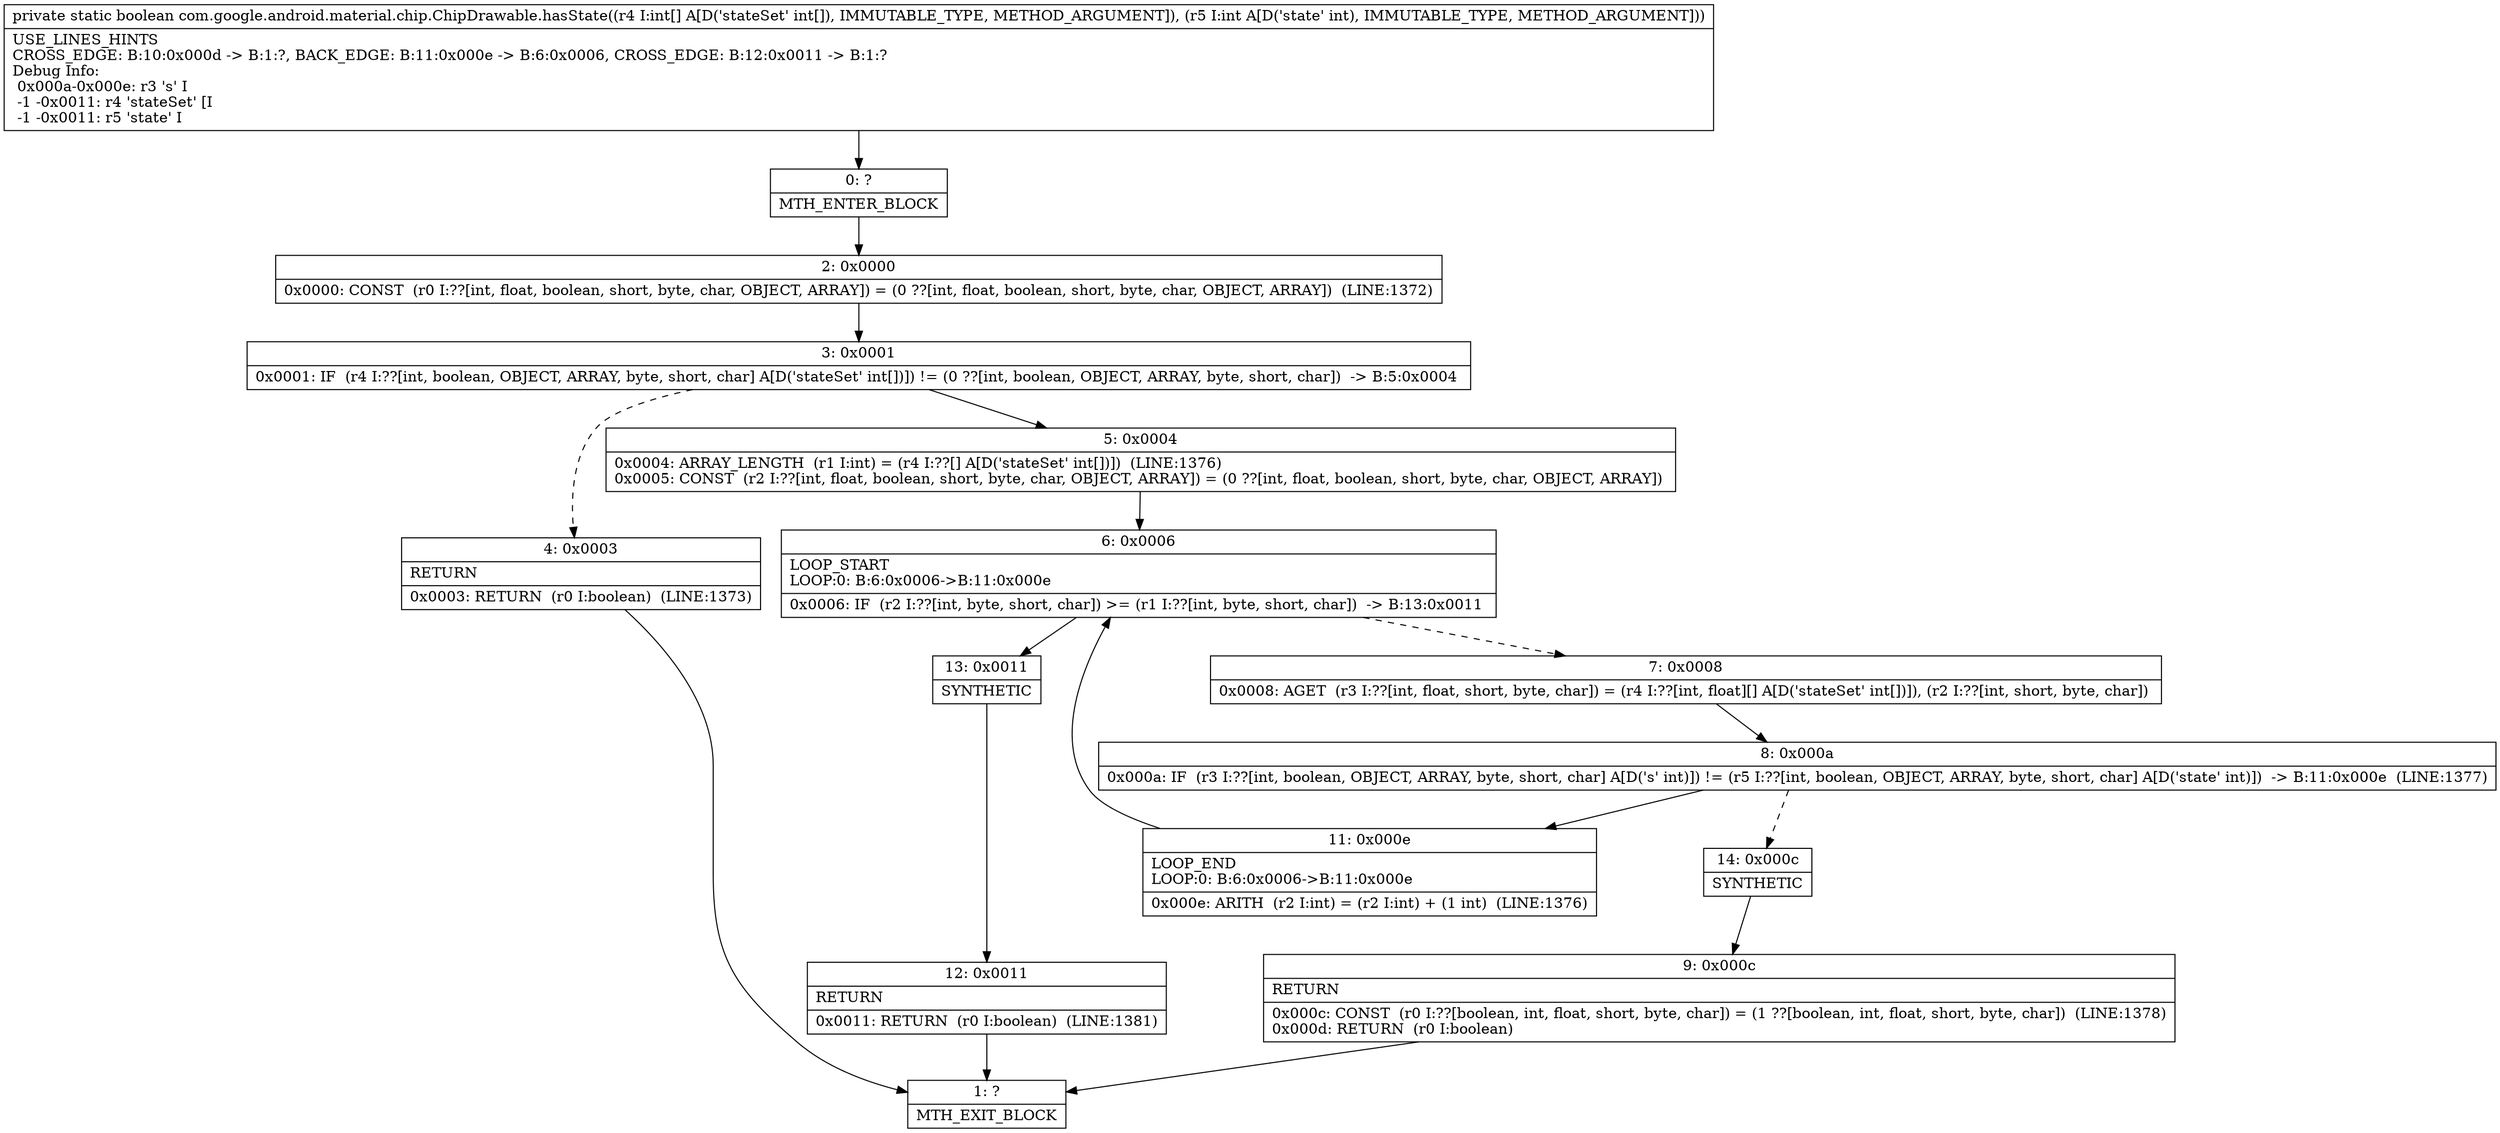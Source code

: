 digraph "CFG forcom.google.android.material.chip.ChipDrawable.hasState([II)Z" {
Node_0 [shape=record,label="{0\:\ ?|MTH_ENTER_BLOCK\l}"];
Node_2 [shape=record,label="{2\:\ 0x0000|0x0000: CONST  (r0 I:??[int, float, boolean, short, byte, char, OBJECT, ARRAY]) = (0 ??[int, float, boolean, short, byte, char, OBJECT, ARRAY])  (LINE:1372)\l}"];
Node_3 [shape=record,label="{3\:\ 0x0001|0x0001: IF  (r4 I:??[int, boolean, OBJECT, ARRAY, byte, short, char] A[D('stateSet' int[])]) != (0 ??[int, boolean, OBJECT, ARRAY, byte, short, char])  \-\> B:5:0x0004 \l}"];
Node_4 [shape=record,label="{4\:\ 0x0003|RETURN\l|0x0003: RETURN  (r0 I:boolean)  (LINE:1373)\l}"];
Node_1 [shape=record,label="{1\:\ ?|MTH_EXIT_BLOCK\l}"];
Node_5 [shape=record,label="{5\:\ 0x0004|0x0004: ARRAY_LENGTH  (r1 I:int) = (r4 I:??[] A[D('stateSet' int[])])  (LINE:1376)\l0x0005: CONST  (r2 I:??[int, float, boolean, short, byte, char, OBJECT, ARRAY]) = (0 ??[int, float, boolean, short, byte, char, OBJECT, ARRAY]) \l}"];
Node_6 [shape=record,label="{6\:\ 0x0006|LOOP_START\lLOOP:0: B:6:0x0006\-\>B:11:0x000e\l|0x0006: IF  (r2 I:??[int, byte, short, char]) \>= (r1 I:??[int, byte, short, char])  \-\> B:13:0x0011 \l}"];
Node_7 [shape=record,label="{7\:\ 0x0008|0x0008: AGET  (r3 I:??[int, float, short, byte, char]) = (r4 I:??[int, float][] A[D('stateSet' int[])]), (r2 I:??[int, short, byte, char]) \l}"];
Node_8 [shape=record,label="{8\:\ 0x000a|0x000a: IF  (r3 I:??[int, boolean, OBJECT, ARRAY, byte, short, char] A[D('s' int)]) != (r5 I:??[int, boolean, OBJECT, ARRAY, byte, short, char] A[D('state' int)])  \-\> B:11:0x000e  (LINE:1377)\l}"];
Node_11 [shape=record,label="{11\:\ 0x000e|LOOP_END\lLOOP:0: B:6:0x0006\-\>B:11:0x000e\l|0x000e: ARITH  (r2 I:int) = (r2 I:int) + (1 int)  (LINE:1376)\l}"];
Node_14 [shape=record,label="{14\:\ 0x000c|SYNTHETIC\l}"];
Node_9 [shape=record,label="{9\:\ 0x000c|RETURN\l|0x000c: CONST  (r0 I:??[boolean, int, float, short, byte, char]) = (1 ??[boolean, int, float, short, byte, char])  (LINE:1378)\l0x000d: RETURN  (r0 I:boolean) \l}"];
Node_13 [shape=record,label="{13\:\ 0x0011|SYNTHETIC\l}"];
Node_12 [shape=record,label="{12\:\ 0x0011|RETURN\l|0x0011: RETURN  (r0 I:boolean)  (LINE:1381)\l}"];
MethodNode[shape=record,label="{private static boolean com.google.android.material.chip.ChipDrawable.hasState((r4 I:int[] A[D('stateSet' int[]), IMMUTABLE_TYPE, METHOD_ARGUMENT]), (r5 I:int A[D('state' int), IMMUTABLE_TYPE, METHOD_ARGUMENT]))  | USE_LINES_HINTS\lCROSS_EDGE: B:10:0x000d \-\> B:1:?, BACK_EDGE: B:11:0x000e \-\> B:6:0x0006, CROSS_EDGE: B:12:0x0011 \-\> B:1:?\lDebug Info:\l  0x000a\-0x000e: r3 's' I\l  \-1 \-0x0011: r4 'stateSet' [I\l  \-1 \-0x0011: r5 'state' I\l}"];
MethodNode -> Node_0;Node_0 -> Node_2;
Node_2 -> Node_3;
Node_3 -> Node_4[style=dashed];
Node_3 -> Node_5;
Node_4 -> Node_1;
Node_5 -> Node_6;
Node_6 -> Node_7[style=dashed];
Node_6 -> Node_13;
Node_7 -> Node_8;
Node_8 -> Node_11;
Node_8 -> Node_14[style=dashed];
Node_11 -> Node_6;
Node_14 -> Node_9;
Node_9 -> Node_1;
Node_13 -> Node_12;
Node_12 -> Node_1;
}

